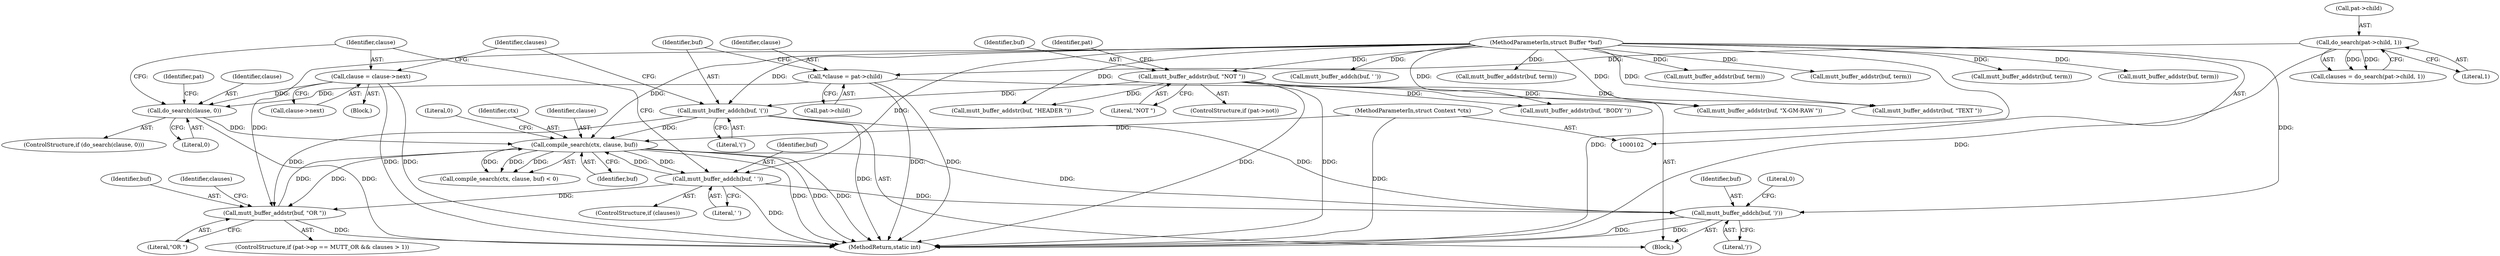 digraph "0_neomutt_e52393740334443ae0206cab2d7caef381646725_1@pointer" {
"1000192" [label="(Call,mutt_buffer_addch(buf, ')'))"];
"1000184" [label="(Call,mutt_buffer_addch(buf, ' '))"];
"1000174" [label="(Call,compile_search(ctx, clause, buf))"];
"1000103" [label="(MethodParameterIn,struct Context *ctx)"];
"1000153" [label="(Call,do_search(clause, 0))"];
"1000187" [label="(Call,clause = clause->next)"];
"1000141" [label="(Call,*clause = pat->child)"];
"1000130" [label="(Call,do_search(pat->child, 1))"];
"1000167" [label="(Call,mutt_buffer_addstr(buf, \"OR \"))"];
"1000146" [label="(Call,mutt_buffer_addch(buf, '('))"];
"1000119" [label="(Call,mutt_buffer_addstr(buf, \"NOT \"))"];
"1000105" [label="(MethodParameterIn,struct Buffer *buf)"];
"1000154" [label="(Identifier,clause)"];
"1000128" [label="(Call,clauses = do_search(pat->child, 1))"];
"1000168" [label="(Identifier,buf)"];
"1000142" [label="(Identifier,clause)"];
"1000189" [label="(Call,clause->next)"];
"1000148" [label="(Literal,'(')"];
"1000185" [label="(Identifier,buf)"];
"1000193" [label="(Identifier,buf)"];
"1000175" [label="(Identifier,ctx)"];
"1000208" [label="(Call,mutt_buffer_addstr(buf, \"HEADER \"))"];
"1000176" [label="(Identifier,clause)"];
"1000182" [label="(ControlStructure,if (clauses))"];
"1000119" [label="(Call,mutt_buffer_addstr(buf, \"NOT \"))"];
"1000155" [label="(Literal,0)"];
"1000169" [label="(Literal,\"OR \")"];
"1000301" [label="(Call,mutt_buffer_addstr(buf, term))"];
"1000139" [label="(Block,)"];
"1000174" [label="(Call,compile_search(ctx, clause, buf))"];
"1000120" [label="(Identifier,buf)"];
"1000171" [label="(Identifier,clauses)"];
"1000152" [label="(ControlStructure,if (do_search(clause, 0)))"];
"1000192" [label="(Call,mutt_buffer_addch(buf, ')'))"];
"1000187" [label="(Call,clause = clause->next)"];
"1000178" [label="(Literal,0)"];
"1000284" [label="(Call,mutt_buffer_addstr(buf, term))"];
"1000161" [label="(Identifier,pat)"];
"1000267" [label="(Call,mutt_buffer_addstr(buf, term))"];
"1000151" [label="(Block,)"];
"1000186" [label="(Literal,' ')"];
"1000177" [label="(Identifier,buf)"];
"1000131" [label="(Call,pat->child)"];
"1000272" [label="(Call,mutt_buffer_addstr(buf, \"BODY \"))"];
"1000153" [label="(Call,do_search(clause, 0))"];
"1000143" [label="(Call,pat->child)"];
"1000150" [label="(Identifier,clauses)"];
"1000289" [label="(Call,mutt_buffer_addstr(buf, \"TEXT \"))"];
"1000248" [label="(Call,mutt_buffer_addstr(buf, term))"];
"1000173" [label="(Call,compile_search(ctx, clause, buf) < 0)"];
"1000115" [label="(ControlStructure,if (pat->not))"];
"1000146" [label="(Call,mutt_buffer_addch(buf, '('))"];
"1000141" [label="(Call,*clause = pat->child)"];
"1000332" [label="(Call,mutt_buffer_addstr(buf, \"X-GM-RAW \"))"];
"1000121" [label="(Literal,\"NOT \")"];
"1000194" [label="(Literal,')')"];
"1000105" [label="(MethodParameterIn,struct Buffer *buf)"];
"1000350" [label="(MethodReturn,static int)"];
"1000349" [label="(Literal,0)"];
"1000184" [label="(Call,mutt_buffer_addch(buf, ' '))"];
"1000103" [label="(MethodParameterIn,struct Context *ctx)"];
"1000130" [label="(Call,do_search(pat->child, 1))"];
"1000147" [label="(Identifier,buf)"];
"1000124" [label="(Identifier,pat)"];
"1000167" [label="(Call,mutt_buffer_addstr(buf, \"OR \"))"];
"1000134" [label="(Literal,1)"];
"1000157" [label="(ControlStructure,if (pat->op == MUTT_OR && clauses > 1))"];
"1000251" [label="(Call,mutt_buffer_addch(buf, ' '))"];
"1000188" [label="(Identifier,clause)"];
"1000344" [label="(Call,mutt_buffer_addstr(buf, term))"];
"1000192" -> "1000139"  [label="AST: "];
"1000192" -> "1000194"  [label="CFG: "];
"1000193" -> "1000192"  [label="AST: "];
"1000194" -> "1000192"  [label="AST: "];
"1000349" -> "1000192"  [label="CFG: "];
"1000192" -> "1000350"  [label="DDG: "];
"1000192" -> "1000350"  [label="DDG: "];
"1000184" -> "1000192"  [label="DDG: "];
"1000174" -> "1000192"  [label="DDG: "];
"1000146" -> "1000192"  [label="DDG: "];
"1000105" -> "1000192"  [label="DDG: "];
"1000184" -> "1000182"  [label="AST: "];
"1000184" -> "1000186"  [label="CFG: "];
"1000185" -> "1000184"  [label="AST: "];
"1000186" -> "1000184"  [label="AST: "];
"1000188" -> "1000184"  [label="CFG: "];
"1000184" -> "1000350"  [label="DDG: "];
"1000184" -> "1000167"  [label="DDG: "];
"1000184" -> "1000174"  [label="DDG: "];
"1000174" -> "1000184"  [label="DDG: "];
"1000105" -> "1000184"  [label="DDG: "];
"1000174" -> "1000173"  [label="AST: "];
"1000174" -> "1000177"  [label="CFG: "];
"1000175" -> "1000174"  [label="AST: "];
"1000176" -> "1000174"  [label="AST: "];
"1000177" -> "1000174"  [label="AST: "];
"1000178" -> "1000174"  [label="CFG: "];
"1000174" -> "1000350"  [label="DDG: "];
"1000174" -> "1000350"  [label="DDG: "];
"1000174" -> "1000350"  [label="DDG: "];
"1000174" -> "1000167"  [label="DDG: "];
"1000174" -> "1000173"  [label="DDG: "];
"1000174" -> "1000173"  [label="DDG: "];
"1000174" -> "1000173"  [label="DDG: "];
"1000103" -> "1000174"  [label="DDG: "];
"1000153" -> "1000174"  [label="DDG: "];
"1000167" -> "1000174"  [label="DDG: "];
"1000146" -> "1000174"  [label="DDG: "];
"1000105" -> "1000174"  [label="DDG: "];
"1000103" -> "1000102"  [label="AST: "];
"1000103" -> "1000350"  [label="DDG: "];
"1000153" -> "1000152"  [label="AST: "];
"1000153" -> "1000155"  [label="CFG: "];
"1000154" -> "1000153"  [label="AST: "];
"1000155" -> "1000153"  [label="AST: "];
"1000161" -> "1000153"  [label="CFG: "];
"1000188" -> "1000153"  [label="CFG: "];
"1000153" -> "1000350"  [label="DDG: "];
"1000187" -> "1000153"  [label="DDG: "];
"1000141" -> "1000153"  [label="DDG: "];
"1000187" -> "1000151"  [label="AST: "];
"1000187" -> "1000189"  [label="CFG: "];
"1000188" -> "1000187"  [label="AST: "];
"1000189" -> "1000187"  [label="AST: "];
"1000150" -> "1000187"  [label="CFG: "];
"1000187" -> "1000350"  [label="DDG: "];
"1000187" -> "1000350"  [label="DDG: "];
"1000141" -> "1000139"  [label="AST: "];
"1000141" -> "1000143"  [label="CFG: "];
"1000142" -> "1000141"  [label="AST: "];
"1000143" -> "1000141"  [label="AST: "];
"1000147" -> "1000141"  [label="CFG: "];
"1000141" -> "1000350"  [label="DDG: "];
"1000141" -> "1000350"  [label="DDG: "];
"1000130" -> "1000141"  [label="DDG: "];
"1000130" -> "1000128"  [label="AST: "];
"1000130" -> "1000134"  [label="CFG: "];
"1000131" -> "1000130"  [label="AST: "];
"1000134" -> "1000130"  [label="AST: "];
"1000128" -> "1000130"  [label="CFG: "];
"1000130" -> "1000350"  [label="DDG: "];
"1000130" -> "1000128"  [label="DDG: "];
"1000130" -> "1000128"  [label="DDG: "];
"1000167" -> "1000157"  [label="AST: "];
"1000167" -> "1000169"  [label="CFG: "];
"1000168" -> "1000167"  [label="AST: "];
"1000169" -> "1000167"  [label="AST: "];
"1000171" -> "1000167"  [label="CFG: "];
"1000167" -> "1000350"  [label="DDG: "];
"1000146" -> "1000167"  [label="DDG: "];
"1000105" -> "1000167"  [label="DDG: "];
"1000146" -> "1000139"  [label="AST: "];
"1000146" -> "1000148"  [label="CFG: "];
"1000147" -> "1000146"  [label="AST: "];
"1000148" -> "1000146"  [label="AST: "];
"1000150" -> "1000146"  [label="CFG: "];
"1000146" -> "1000350"  [label="DDG: "];
"1000119" -> "1000146"  [label="DDG: "];
"1000105" -> "1000146"  [label="DDG: "];
"1000119" -> "1000115"  [label="AST: "];
"1000119" -> "1000121"  [label="CFG: "];
"1000120" -> "1000119"  [label="AST: "];
"1000121" -> "1000119"  [label="AST: "];
"1000124" -> "1000119"  [label="CFG: "];
"1000119" -> "1000350"  [label="DDG: "];
"1000119" -> "1000350"  [label="DDG: "];
"1000105" -> "1000119"  [label="DDG: "];
"1000119" -> "1000208"  [label="DDG: "];
"1000119" -> "1000272"  [label="DDG: "];
"1000119" -> "1000289"  [label="DDG: "];
"1000119" -> "1000332"  [label="DDG: "];
"1000105" -> "1000102"  [label="AST: "];
"1000105" -> "1000350"  [label="DDG: "];
"1000105" -> "1000208"  [label="DDG: "];
"1000105" -> "1000248"  [label="DDG: "];
"1000105" -> "1000251"  [label="DDG: "];
"1000105" -> "1000267"  [label="DDG: "];
"1000105" -> "1000272"  [label="DDG: "];
"1000105" -> "1000284"  [label="DDG: "];
"1000105" -> "1000289"  [label="DDG: "];
"1000105" -> "1000301"  [label="DDG: "];
"1000105" -> "1000332"  [label="DDG: "];
"1000105" -> "1000344"  [label="DDG: "];
}
